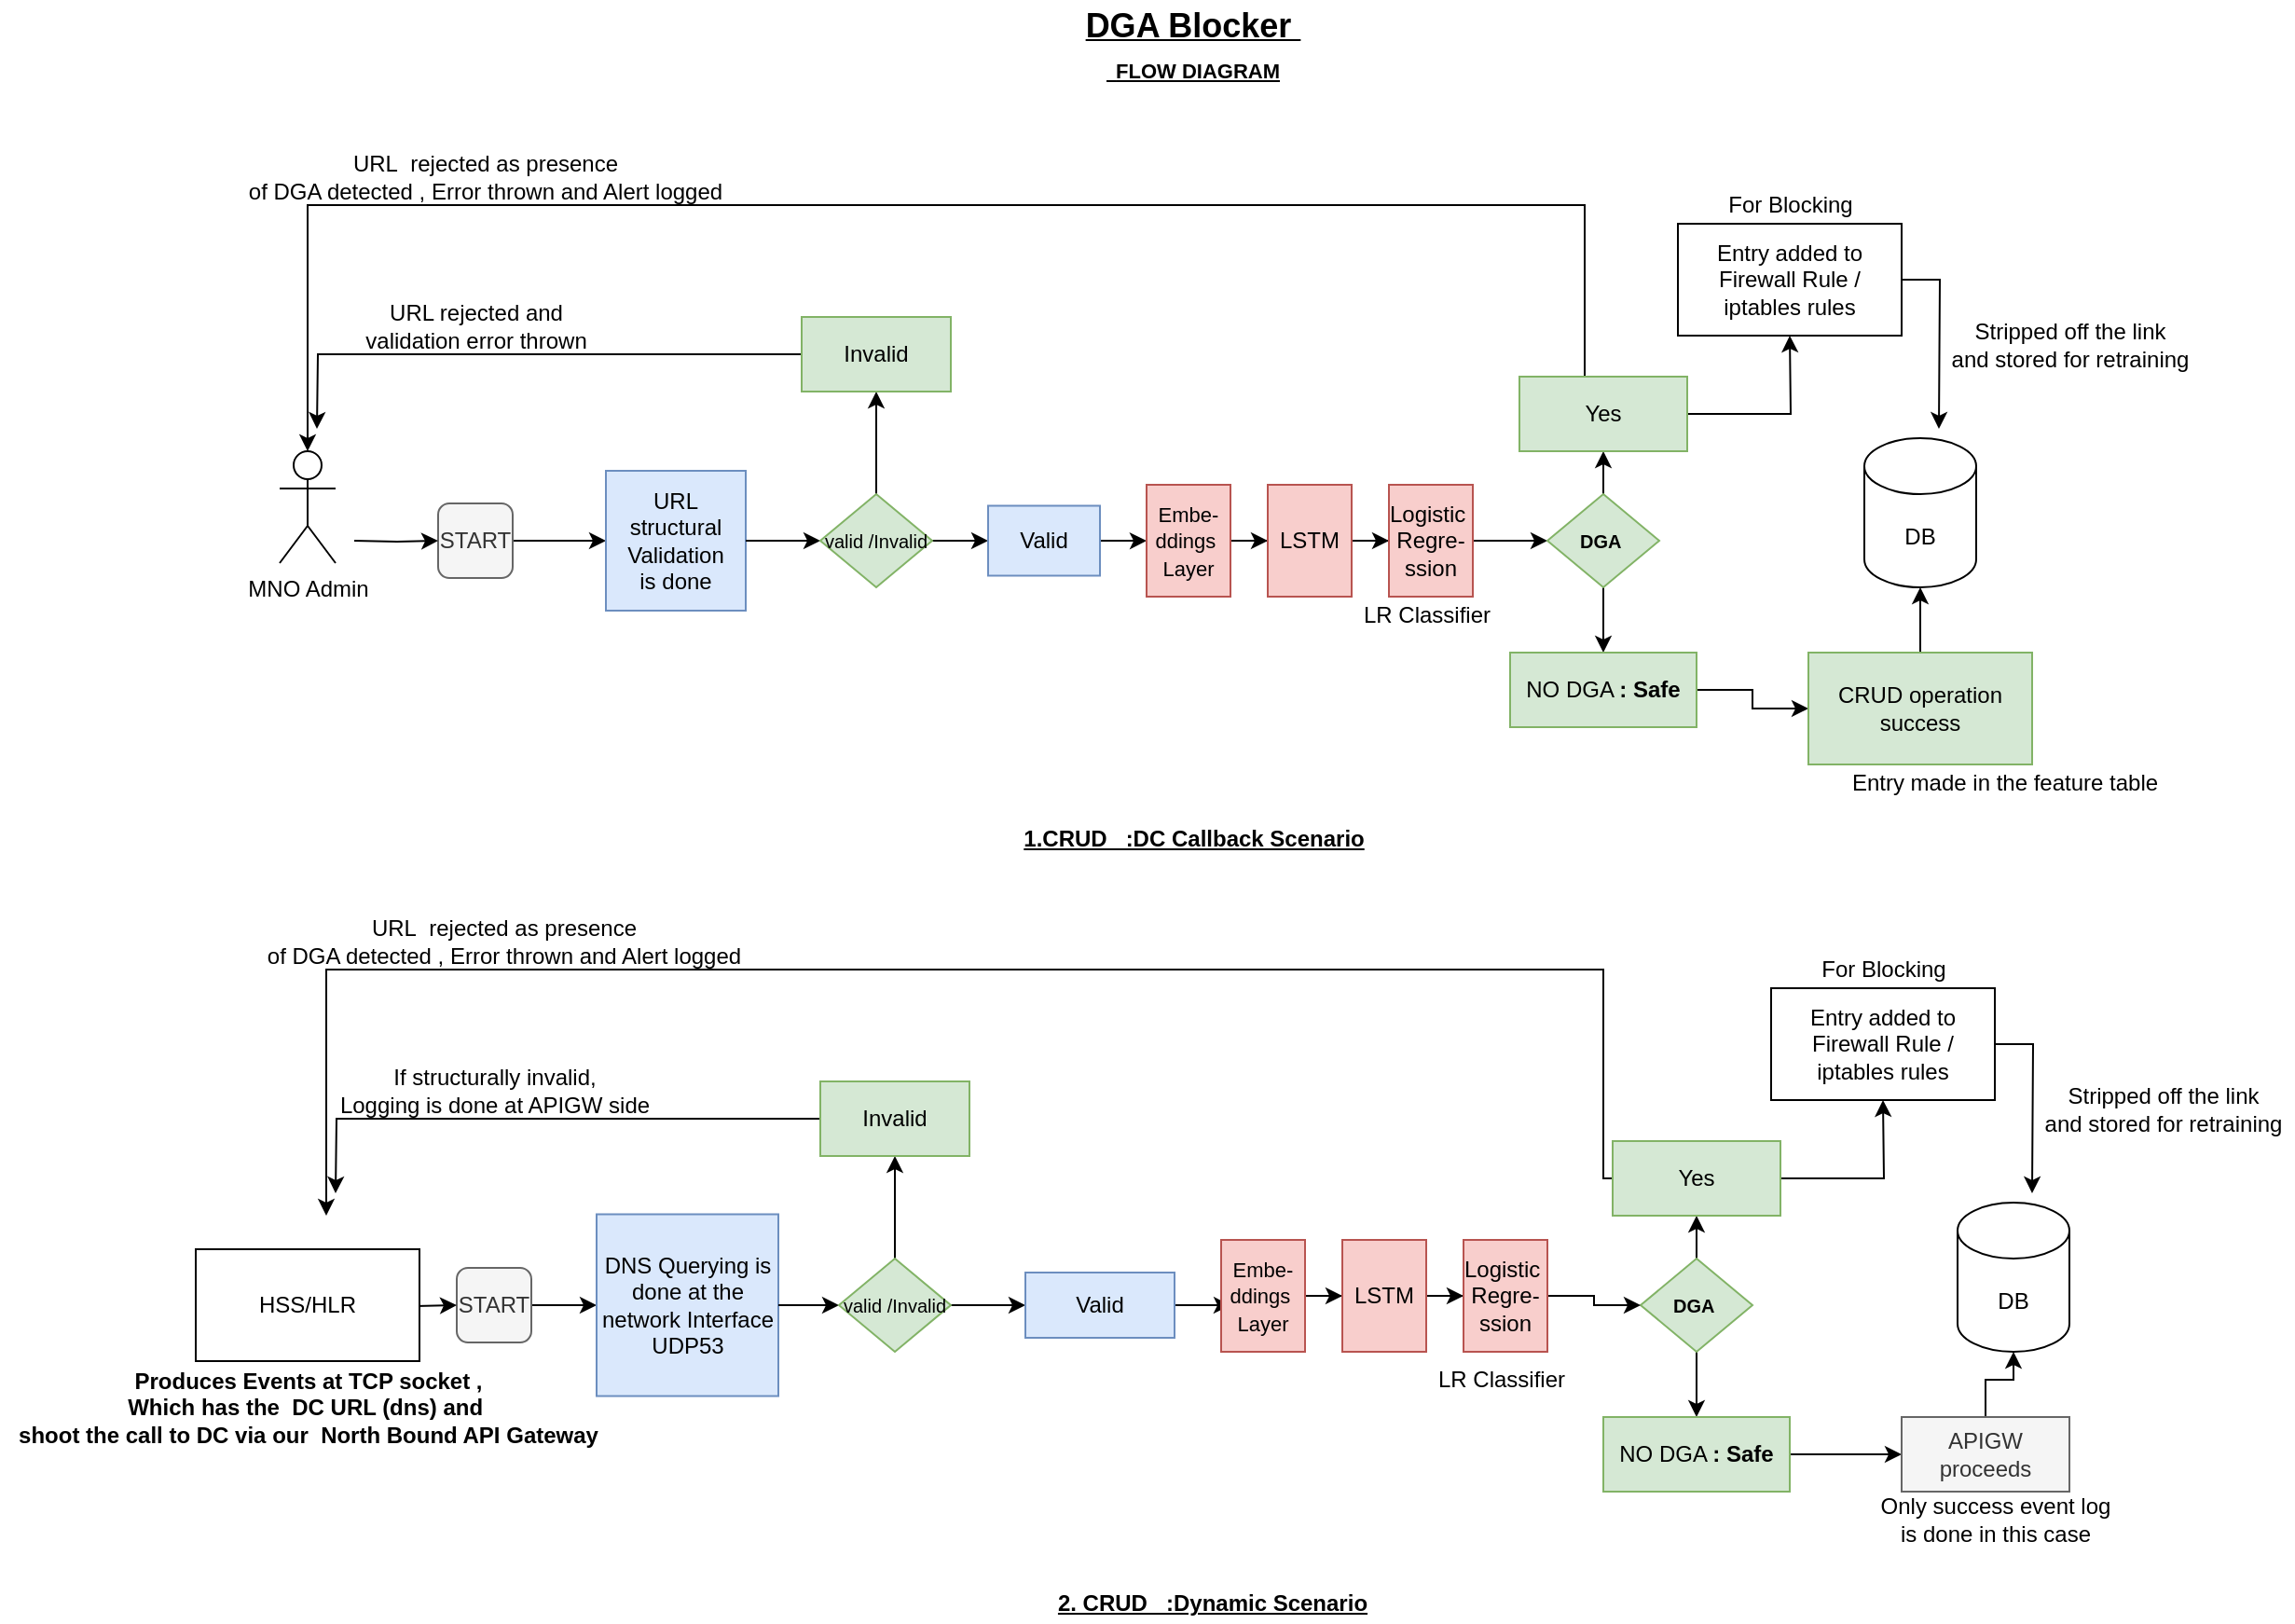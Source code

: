 <mxfile version="14.7.7" type="github">
  <diagram id="XmYXb6q1sJxBOcwfVzE4" name="Page-1">
    <mxGraphModel dx="2230" dy="753" grid="1" gridSize="10" guides="1" tooltips="1" connect="1" arrows="1" fold="1" page="1" pageScale="1" pageWidth="850" pageHeight="1100" math="0" shadow="0">
      <root>
        <mxCell id="0" />
        <mxCell id="1" parent="0" />
        <mxCell id="FBqpnrmvN5RfIPoNUzqK-1" value="&lt;b&gt;&lt;u&gt;&lt;span style=&quot;font-size: 18px&quot;&gt;DGA Blocker&amp;nbsp;&lt;/span&gt;&lt;br&gt;&lt;span style=&quot;font-size: 18px&quot;&gt;&amp;nbsp;&lt;/span&gt;&lt;font style=&quot;font-size: 11px&quot;&gt;FLOW DIAGRAM&lt;/font&gt;&lt;/u&gt;&lt;/b&gt;" style="text;html=1;strokeColor=none;fillColor=none;align=center;verticalAlign=middle;whiteSpace=wrap;rounded=0;" parent="1" vertex="1">
          <mxGeometry x="200" y="80" width="340" height="50" as="geometry" />
        </mxCell>
        <mxCell id="FBqpnrmvN5RfIPoNUzqK-28" style="edgeStyle=orthogonalEdgeStyle;rounded=0;orthogonalLoop=1;jettySize=auto;html=1;" parent="1" source="FBqpnrmvN5RfIPoNUzqK-2" target="FBqpnrmvN5RfIPoNUzqK-4" edge="1">
          <mxGeometry relative="1" as="geometry" />
        </mxCell>
        <mxCell id="FBqpnrmvN5RfIPoNUzqK-2" value="START" style="rounded=1;whiteSpace=wrap;html=1;fillColor=#f5f5f5;strokeColor=#666666;fontColor=#333333;" parent="1" vertex="1">
          <mxGeometry x="-35" y="350" width="40" height="40" as="geometry" />
        </mxCell>
        <mxCell id="FBqpnrmvN5RfIPoNUzqK-4" value="URL structural Validation&lt;br&gt;is done" style="whiteSpace=wrap;html=1;aspect=fixed;fillColor=#dae8fc;strokeColor=#6c8ebf;" parent="1" vertex="1">
          <mxGeometry x="55" y="332.5" width="75" height="75" as="geometry" />
        </mxCell>
        <mxCell id="Kyf35Kcozfyy5u9kXsoH-28" value="" style="edgeStyle=orthogonalEdgeStyle;rounded=0;orthogonalLoop=1;jettySize=auto;html=1;" parent="1" target="FBqpnrmvN5RfIPoNUzqK-2" edge="1">
          <mxGeometry relative="1" as="geometry">
            <mxPoint x="-80" y="370" as="sourcePoint" />
          </mxGeometry>
        </mxCell>
        <mxCell id="XKVxcPI2Sy27h-jT-PUb-154" value="" style="edgeStyle=orthogonalEdgeStyle;rounded=0;orthogonalLoop=1;jettySize=auto;html=1;exitX=1;exitY=0.5;exitDx=0;exitDy=0;" parent="1" source="FBqpnrmvN5RfIPoNUzqK-4" target="XKVxcPI2Sy27h-jT-PUb-153" edge="1">
          <mxGeometry relative="1" as="geometry" />
        </mxCell>
        <mxCell id="woVOYEoxqtmm7x9cwBOy-6" value="" style="edgeStyle=orthogonalEdgeStyle;rounded=0;orthogonalLoop=1;jettySize=auto;html=1;" parent="1" source="XKVxcPI2Sy27h-jT-PUb-153" target="woVOYEoxqtmm7x9cwBOy-5" edge="1">
          <mxGeometry relative="1" as="geometry" />
        </mxCell>
        <mxCell id="woVOYEoxqtmm7x9cwBOy-10" value="" style="edgeStyle=orthogonalEdgeStyle;rounded=0;orthogonalLoop=1;jettySize=auto;html=1;" parent="1" source="XKVxcPI2Sy27h-jT-PUb-153" target="woVOYEoxqtmm7x9cwBOy-9" edge="1">
          <mxGeometry relative="1" as="geometry" />
        </mxCell>
        <mxCell id="XKVxcPI2Sy27h-jT-PUb-153" value="&lt;span style=&quot;font-size: 10px&quot;&gt;valid /Invalid&lt;/span&gt;" style="rhombus;whiteSpace=wrap;html=1;fillColor=#d5e8d4;strokeColor=#82b366;" parent="1" vertex="1">
          <mxGeometry x="170" y="345" width="60" height="50" as="geometry" />
        </mxCell>
        <mxCell id="woVOYEoxqtmm7x9cwBOy-2" value="MNO Admin" style="shape=umlActor;verticalLabelPosition=bottom;verticalAlign=top;html=1;outlineConnect=0;" parent="1" vertex="1">
          <mxGeometry x="-120" y="322" width="30" height="60" as="geometry" />
        </mxCell>
        <mxCell id="woVOYEoxqtmm7x9cwBOy-7" style="edgeStyle=orthogonalEdgeStyle;rounded=0;orthogonalLoop=1;jettySize=auto;html=1;" parent="1" source="woVOYEoxqtmm7x9cwBOy-5" edge="1">
          <mxGeometry relative="1" as="geometry">
            <mxPoint x="-100" y="310" as="targetPoint" />
          </mxGeometry>
        </mxCell>
        <mxCell id="woVOYEoxqtmm7x9cwBOy-5" value="Invalid" style="whiteSpace=wrap;html=1;strokeColor=#82b366;fillColor=#d5e8d4;" parent="1" vertex="1">
          <mxGeometry x="160" y="250" width="80" height="40" as="geometry" />
        </mxCell>
        <mxCell id="woVOYEoxqtmm7x9cwBOy-8" value="URL rejected and &lt;br&gt;validation error thrown" style="text;html=1;align=center;verticalAlign=middle;resizable=0;points=[];autosize=1;strokeColor=none;" parent="1" vertex="1">
          <mxGeometry x="-80" y="240" width="130" height="30" as="geometry" />
        </mxCell>
        <mxCell id="R2pqtOluTCE_PIVTaJCl-3" value="" style="edgeStyle=orthogonalEdgeStyle;rounded=0;orthogonalLoop=1;jettySize=auto;html=1;" edge="1" parent="1" source="woVOYEoxqtmm7x9cwBOy-9" target="R2pqtOluTCE_PIVTaJCl-1">
          <mxGeometry relative="1" as="geometry" />
        </mxCell>
        <mxCell id="woVOYEoxqtmm7x9cwBOy-9" value="Valid" style="whiteSpace=wrap;html=1;strokeColor=#6c8ebf;fillColor=#dae8fc;" parent="1" vertex="1">
          <mxGeometry x="260" y="351.25" width="60" height="37.5" as="geometry" />
        </mxCell>
        <mxCell id="woVOYEoxqtmm7x9cwBOy-15" value="" style="edgeStyle=orthogonalEdgeStyle;rounded=0;orthogonalLoop=1;jettySize=auto;html=1;exitX=1;exitY=0.5;exitDx=0;exitDy=0;" parent="1" source="R2pqtOluTCE_PIVTaJCl-6" target="woVOYEoxqtmm7x9cwBOy-14" edge="1">
          <mxGeometry relative="1" as="geometry">
            <mxPoint x="565" y="370.1" as="sourcePoint" />
          </mxGeometry>
        </mxCell>
        <mxCell id="woVOYEoxqtmm7x9cwBOy-13" value="&lt;b&gt;&lt;u&gt;1.CRUD&amp;nbsp; &amp;nbsp;:DC Callback Scenario&lt;/u&gt;&lt;/b&gt;" style="text;html=1;align=center;verticalAlign=middle;resizable=0;points=[];autosize=1;strokeColor=none;" parent="1" vertex="1">
          <mxGeometry x="270" y="520" width="200" height="20" as="geometry" />
        </mxCell>
        <mxCell id="woVOYEoxqtmm7x9cwBOy-17" value="" style="edgeStyle=orthogonalEdgeStyle;rounded=0;orthogonalLoop=1;jettySize=auto;html=1;" parent="1" source="woVOYEoxqtmm7x9cwBOy-14" target="woVOYEoxqtmm7x9cwBOy-16" edge="1">
          <mxGeometry relative="1" as="geometry" />
        </mxCell>
        <mxCell id="woVOYEoxqtmm7x9cwBOy-21" value="" style="edgeStyle=orthogonalEdgeStyle;rounded=0;orthogonalLoop=1;jettySize=auto;html=1;" parent="1" source="woVOYEoxqtmm7x9cwBOy-14" target="woVOYEoxqtmm7x9cwBOy-20" edge="1">
          <mxGeometry relative="1" as="geometry" />
        </mxCell>
        <mxCell id="woVOYEoxqtmm7x9cwBOy-14" value="&lt;span style=&quot;font-size: 10px&quot;&gt;&lt;b&gt;DGA&amp;nbsp;&lt;/b&gt;&lt;/span&gt;" style="rhombus;whiteSpace=wrap;html=1;fillColor=#d5e8d4;strokeColor=#82b366;" parent="1" vertex="1">
          <mxGeometry x="560" y="345" width="60" height="50" as="geometry" />
        </mxCell>
        <mxCell id="woVOYEoxqtmm7x9cwBOy-18" style="edgeStyle=orthogonalEdgeStyle;rounded=0;orthogonalLoop=1;jettySize=auto;html=1;" parent="1" source="woVOYEoxqtmm7x9cwBOy-16" target="woVOYEoxqtmm7x9cwBOy-2" edge="1">
          <mxGeometry relative="1" as="geometry">
            <Array as="points">
              <mxPoint x="580" y="190" />
              <mxPoint x="-105" y="190" />
            </Array>
          </mxGeometry>
        </mxCell>
        <mxCell id="woVOYEoxqtmm7x9cwBOy-27" value="" style="edgeStyle=orthogonalEdgeStyle;rounded=0;orthogonalLoop=1;jettySize=auto;html=1;" parent="1" source="woVOYEoxqtmm7x9cwBOy-16" edge="1">
          <mxGeometry relative="1" as="geometry">
            <mxPoint x="690" y="260" as="targetPoint" />
          </mxGeometry>
        </mxCell>
        <mxCell id="woVOYEoxqtmm7x9cwBOy-16" value="Yes" style="whiteSpace=wrap;html=1;strokeColor=#82b366;fillColor=#d5e8d4;" parent="1" vertex="1">
          <mxGeometry x="545" y="282" width="90" height="40" as="geometry" />
        </mxCell>
        <mxCell id="woVOYEoxqtmm7x9cwBOy-19" value="URL&amp;nbsp; rejected as presence &lt;br&gt;of DGA detected , Error thrown and Alert logged" style="text;html=1;align=center;verticalAlign=middle;resizable=0;points=[];autosize=1;strokeColor=none;" parent="1" vertex="1">
          <mxGeometry x="-145" y="160" width="270" height="30" as="geometry" />
        </mxCell>
        <mxCell id="woVOYEoxqtmm7x9cwBOy-24" value="" style="edgeStyle=orthogonalEdgeStyle;rounded=0;orthogonalLoop=1;jettySize=auto;html=1;" parent="1" source="woVOYEoxqtmm7x9cwBOy-20" target="woVOYEoxqtmm7x9cwBOy-23" edge="1">
          <mxGeometry relative="1" as="geometry" />
        </mxCell>
        <mxCell id="woVOYEoxqtmm7x9cwBOy-20" value="NO DGA &lt;b&gt;: Safe&lt;/b&gt;" style="whiteSpace=wrap;html=1;strokeColor=#82b366;fillColor=#d5e8d4;" parent="1" vertex="1">
          <mxGeometry x="540" y="430" width="100" height="40" as="geometry" />
        </mxCell>
        <mxCell id="woVOYEoxqtmm7x9cwBOy-22" value="DB" style="shape=cylinder3;whiteSpace=wrap;html=1;boundedLbl=1;backgroundOutline=1;size=15;" parent="1" vertex="1">
          <mxGeometry x="730" y="315" width="60" height="80" as="geometry" />
        </mxCell>
        <mxCell id="woVOYEoxqtmm7x9cwBOy-25" value="" style="edgeStyle=orthogonalEdgeStyle;rounded=0;orthogonalLoop=1;jettySize=auto;html=1;" parent="1" source="woVOYEoxqtmm7x9cwBOy-23" target="woVOYEoxqtmm7x9cwBOy-22" edge="1">
          <mxGeometry relative="1" as="geometry" />
        </mxCell>
        <mxCell id="woVOYEoxqtmm7x9cwBOy-23" value="CRUD operation success" style="whiteSpace=wrap;html=1;strokeColor=#82b366;fillColor=#d5e8d4;" parent="1" vertex="1">
          <mxGeometry x="700" y="430" width="120" height="60" as="geometry" />
        </mxCell>
        <mxCell id="woVOYEoxqtmm7x9cwBOy-26" value="Entry made in the feature table" style="text;html=1;align=center;verticalAlign=middle;resizable=0;points=[];autosize=1;strokeColor=none;" parent="1" vertex="1">
          <mxGeometry x="715" y="490" width="180" height="20" as="geometry" />
        </mxCell>
        <mxCell id="woVOYEoxqtmm7x9cwBOy-29" style="edgeStyle=orthogonalEdgeStyle;rounded=0;orthogonalLoop=1;jettySize=auto;html=1;" parent="1" source="woVOYEoxqtmm7x9cwBOy-28" edge="1">
          <mxGeometry relative="1" as="geometry">
            <mxPoint x="770" y="310" as="targetPoint" />
          </mxGeometry>
        </mxCell>
        <mxCell id="woVOYEoxqtmm7x9cwBOy-28" value="Entry added to Firewall Rule / iptables rules" style="whiteSpace=wrap;html=1;" parent="1" vertex="1">
          <mxGeometry x="630" y="200" width="120" height="60" as="geometry" />
        </mxCell>
        <mxCell id="woVOYEoxqtmm7x9cwBOy-30" value="Stripped off the link &lt;br&gt;and stored for retraining" style="text;html=1;align=center;verticalAlign=middle;resizable=0;points=[];autosize=1;strokeColor=none;" parent="1" vertex="1">
          <mxGeometry x="770" y="250" width="140" height="30" as="geometry" />
        </mxCell>
        <mxCell id="woVOYEoxqtmm7x9cwBOy-31" style="edgeStyle=orthogonalEdgeStyle;rounded=0;orthogonalLoop=1;jettySize=auto;html=1;" parent="1" source="woVOYEoxqtmm7x9cwBOy-32" target="woVOYEoxqtmm7x9cwBOy-33" edge="1">
          <mxGeometry relative="1" as="geometry" />
        </mxCell>
        <mxCell id="woVOYEoxqtmm7x9cwBOy-32" value="START" style="rounded=1;whiteSpace=wrap;html=1;fillColor=#f5f5f5;strokeColor=#666666;fontColor=#333333;" parent="1" vertex="1">
          <mxGeometry x="-25" y="760" width="40" height="40" as="geometry" />
        </mxCell>
        <mxCell id="woVOYEoxqtmm7x9cwBOy-33" value="DNS Querying is done at the network Interface UDP53" style="whiteSpace=wrap;html=1;aspect=fixed;fillColor=#dae8fc;strokeColor=#6c8ebf;" parent="1" vertex="1">
          <mxGeometry x="50" y="731.25" width="97.5" height="97.5" as="geometry" />
        </mxCell>
        <mxCell id="woVOYEoxqtmm7x9cwBOy-34" value="" style="edgeStyle=orthogonalEdgeStyle;rounded=0;orthogonalLoop=1;jettySize=auto;html=1;" parent="1" target="woVOYEoxqtmm7x9cwBOy-32" edge="1">
          <mxGeometry relative="1" as="geometry">
            <mxPoint x="-70" y="780" as="sourcePoint" />
          </mxGeometry>
        </mxCell>
        <mxCell id="woVOYEoxqtmm7x9cwBOy-35" value="" style="edgeStyle=orthogonalEdgeStyle;rounded=0;orthogonalLoop=1;jettySize=auto;html=1;exitX=1;exitY=0.5;exitDx=0;exitDy=0;" parent="1" source="woVOYEoxqtmm7x9cwBOy-33" target="woVOYEoxqtmm7x9cwBOy-38" edge="1">
          <mxGeometry relative="1" as="geometry" />
        </mxCell>
        <mxCell id="woVOYEoxqtmm7x9cwBOy-36" value="" style="edgeStyle=orthogonalEdgeStyle;rounded=0;orthogonalLoop=1;jettySize=auto;html=1;" parent="1" source="woVOYEoxqtmm7x9cwBOy-38" target="woVOYEoxqtmm7x9cwBOy-41" edge="1">
          <mxGeometry relative="1" as="geometry" />
        </mxCell>
        <mxCell id="woVOYEoxqtmm7x9cwBOy-37" value="" style="edgeStyle=orthogonalEdgeStyle;rounded=0;orthogonalLoop=1;jettySize=auto;html=1;" parent="1" source="woVOYEoxqtmm7x9cwBOy-38" target="woVOYEoxqtmm7x9cwBOy-44" edge="1">
          <mxGeometry relative="1" as="geometry" />
        </mxCell>
        <mxCell id="woVOYEoxqtmm7x9cwBOy-38" value="&lt;span style=&quot;font-size: 10px&quot;&gt;valid /Invalid&lt;/span&gt;" style="rhombus;whiteSpace=wrap;html=1;fillColor=#d5e8d4;strokeColor=#82b366;" parent="1" vertex="1">
          <mxGeometry x="180" y="755" width="60" height="50" as="geometry" />
        </mxCell>
        <mxCell id="woVOYEoxqtmm7x9cwBOy-40" style="edgeStyle=orthogonalEdgeStyle;rounded=0;orthogonalLoop=1;jettySize=auto;html=1;" parent="1" source="woVOYEoxqtmm7x9cwBOy-41" edge="1">
          <mxGeometry relative="1" as="geometry">
            <mxPoint x="-90" y="720" as="targetPoint" />
          </mxGeometry>
        </mxCell>
        <mxCell id="woVOYEoxqtmm7x9cwBOy-41" value="Invalid" style="whiteSpace=wrap;html=1;strokeColor=#82b366;fillColor=#d5e8d4;" parent="1" vertex="1">
          <mxGeometry x="170" y="660" width="80" height="40" as="geometry" />
        </mxCell>
        <mxCell id="woVOYEoxqtmm7x9cwBOy-42" value="If structurally invalid, &lt;br&gt;Logging is done at APIGW side" style="text;html=1;align=center;verticalAlign=middle;resizable=0;points=[];autosize=1;strokeColor=none;" parent="1" vertex="1">
          <mxGeometry x="-95" y="650" width="180" height="30" as="geometry" />
        </mxCell>
        <mxCell id="woVOYEoxqtmm7x9cwBOy-43" value="" style="edgeStyle=orthogonalEdgeStyle;rounded=0;orthogonalLoop=1;jettySize=auto;html=1;" parent="1" source="woVOYEoxqtmm7x9cwBOy-44" edge="1">
          <mxGeometry relative="1" as="geometry">
            <mxPoint x="390" y="780.1" as="targetPoint" />
          </mxGeometry>
        </mxCell>
        <mxCell id="woVOYEoxqtmm7x9cwBOy-44" value="Valid" style="whiteSpace=wrap;html=1;strokeColor=#6c8ebf;fillColor=#dae8fc;" parent="1" vertex="1">
          <mxGeometry x="280" y="762.5" width="80" height="35" as="geometry" />
        </mxCell>
        <mxCell id="woVOYEoxqtmm7x9cwBOy-47" value="&lt;b&gt;&lt;u&gt;2. CRUD&amp;nbsp; &amp;nbsp;:Dynamic Scenario&lt;/u&gt;&lt;/b&gt;" style="text;html=1;align=center;verticalAlign=middle;resizable=0;points=[];autosize=1;strokeColor=none;" parent="1" vertex="1">
          <mxGeometry x="290" y="930" width="180" height="20" as="geometry" />
        </mxCell>
        <mxCell id="woVOYEoxqtmm7x9cwBOy-48" value="" style="edgeStyle=orthogonalEdgeStyle;rounded=0;orthogonalLoop=1;jettySize=auto;html=1;" parent="1" source="woVOYEoxqtmm7x9cwBOy-50" target="woVOYEoxqtmm7x9cwBOy-53" edge="1">
          <mxGeometry relative="1" as="geometry" />
        </mxCell>
        <mxCell id="woVOYEoxqtmm7x9cwBOy-49" value="" style="edgeStyle=orthogonalEdgeStyle;rounded=0;orthogonalLoop=1;jettySize=auto;html=1;" parent="1" source="woVOYEoxqtmm7x9cwBOy-50" target="woVOYEoxqtmm7x9cwBOy-56" edge="1">
          <mxGeometry relative="1" as="geometry" />
        </mxCell>
        <mxCell id="woVOYEoxqtmm7x9cwBOy-50" value="&lt;span style=&quot;font-size: 10px&quot;&gt;&lt;b&gt;DGA&amp;nbsp;&lt;/b&gt;&lt;/span&gt;" style="rhombus;whiteSpace=wrap;html=1;fillColor=#d5e8d4;strokeColor=#82b366;" parent="1" vertex="1">
          <mxGeometry x="610" y="755" width="60" height="50" as="geometry" />
        </mxCell>
        <mxCell id="woVOYEoxqtmm7x9cwBOy-51" style="edgeStyle=orthogonalEdgeStyle;rounded=0;orthogonalLoop=1;jettySize=auto;html=1;" parent="1" source="woVOYEoxqtmm7x9cwBOy-53" edge="1">
          <mxGeometry relative="1" as="geometry">
            <Array as="points">
              <mxPoint x="590" y="600" />
              <mxPoint x="-95" y="600" />
            </Array>
            <mxPoint x="-95" y="732" as="targetPoint" />
          </mxGeometry>
        </mxCell>
        <mxCell id="woVOYEoxqtmm7x9cwBOy-52" value="" style="edgeStyle=orthogonalEdgeStyle;rounded=0;orthogonalLoop=1;jettySize=auto;html=1;" parent="1" source="woVOYEoxqtmm7x9cwBOy-53" edge="1">
          <mxGeometry relative="1" as="geometry">
            <mxPoint x="740" y="670" as="targetPoint" />
          </mxGeometry>
        </mxCell>
        <mxCell id="woVOYEoxqtmm7x9cwBOy-53" value="Yes" style="whiteSpace=wrap;html=1;strokeColor=#82b366;fillColor=#d5e8d4;" parent="1" vertex="1">
          <mxGeometry x="595" y="692" width="90" height="40" as="geometry" />
        </mxCell>
        <mxCell id="woVOYEoxqtmm7x9cwBOy-54" value="URL&amp;nbsp; rejected as presence &lt;br&gt;of DGA detected , Error thrown and Alert logged" style="text;html=1;align=center;verticalAlign=middle;resizable=0;points=[];autosize=1;strokeColor=none;" parent="1" vertex="1">
          <mxGeometry x="-135" y="570" width="270" height="30" as="geometry" />
        </mxCell>
        <mxCell id="woVOYEoxqtmm7x9cwBOy-55" value="" style="edgeStyle=orthogonalEdgeStyle;rounded=0;orthogonalLoop=1;jettySize=auto;html=1;" parent="1" source="woVOYEoxqtmm7x9cwBOy-56" target="woVOYEoxqtmm7x9cwBOy-59" edge="1">
          <mxGeometry relative="1" as="geometry" />
        </mxCell>
        <mxCell id="woVOYEoxqtmm7x9cwBOy-56" value="NO DGA &lt;b&gt;: Safe&lt;/b&gt;" style="whiteSpace=wrap;html=1;strokeColor=#82b366;fillColor=#d5e8d4;" parent="1" vertex="1">
          <mxGeometry x="590" y="840" width="100" height="40" as="geometry" />
        </mxCell>
        <mxCell id="woVOYEoxqtmm7x9cwBOy-57" value="DB" style="shape=cylinder3;whiteSpace=wrap;html=1;boundedLbl=1;backgroundOutline=1;size=15;" parent="1" vertex="1">
          <mxGeometry x="780" y="725" width="60" height="80" as="geometry" />
        </mxCell>
        <mxCell id="woVOYEoxqtmm7x9cwBOy-58" value="" style="edgeStyle=orthogonalEdgeStyle;rounded=0;orthogonalLoop=1;jettySize=auto;html=1;" parent="1" source="woVOYEoxqtmm7x9cwBOy-59" target="woVOYEoxqtmm7x9cwBOy-57" edge="1">
          <mxGeometry relative="1" as="geometry" />
        </mxCell>
        <mxCell id="woVOYEoxqtmm7x9cwBOy-59" value="APIGW proceeds" style="whiteSpace=wrap;html=1;fillColor=#f5f5f5;strokeColor=#666666;fontColor=#333333;" parent="1" vertex="1">
          <mxGeometry x="750" y="840" width="90" height="40" as="geometry" />
        </mxCell>
        <mxCell id="woVOYEoxqtmm7x9cwBOy-61" style="edgeStyle=orthogonalEdgeStyle;rounded=0;orthogonalLoop=1;jettySize=auto;html=1;" parent="1" source="woVOYEoxqtmm7x9cwBOy-62" edge="1">
          <mxGeometry relative="1" as="geometry">
            <mxPoint x="820" y="720" as="targetPoint" />
          </mxGeometry>
        </mxCell>
        <mxCell id="woVOYEoxqtmm7x9cwBOy-62" value="Entry added to Firewall Rule / iptables rules" style="whiteSpace=wrap;html=1;" parent="1" vertex="1">
          <mxGeometry x="680" y="610" width="120" height="60" as="geometry" />
        </mxCell>
        <mxCell id="woVOYEoxqtmm7x9cwBOy-63" value="Stripped off the link &lt;br&gt;and stored for retraining" style="text;html=1;align=center;verticalAlign=middle;resizable=0;points=[];autosize=1;strokeColor=none;" parent="1" vertex="1">
          <mxGeometry x="820" y="660" width="140" height="30" as="geometry" />
        </mxCell>
        <mxCell id="woVOYEoxqtmm7x9cwBOy-64" value="HSS/HLR" style="rounded=0;whiteSpace=wrap;html=1;" parent="1" vertex="1">
          <mxGeometry x="-165" y="750" width="120" height="60" as="geometry" />
        </mxCell>
        <mxCell id="woVOYEoxqtmm7x9cwBOy-65" value="&lt;b&gt;Produces Events at TCP socket ,&lt;br&gt;Which has the&amp;nbsp; DC URL (dns) and&amp;nbsp;&lt;br&gt;shoot the call to DC via our&amp;nbsp; North Bound API Gateway&lt;br&gt;&lt;/b&gt;" style="text;html=1;align=center;verticalAlign=middle;resizable=0;points=[];autosize=1;strokeColor=none;" parent="1" vertex="1">
          <mxGeometry x="-270" y="810" width="330" height="50" as="geometry" />
        </mxCell>
        <mxCell id="woVOYEoxqtmm7x9cwBOy-66" value="Only success event log &lt;br&gt;is done in this case" style="text;html=1;align=center;verticalAlign=middle;resizable=0;points=[];autosize=1;strokeColor=none;" parent="1" vertex="1">
          <mxGeometry x="730" y="880" width="140" height="30" as="geometry" />
        </mxCell>
        <mxCell id="woVOYEoxqtmm7x9cwBOy-67" value="For Blocking" style="text;html=1;align=center;verticalAlign=middle;resizable=0;points=[];autosize=1;strokeColor=none;" parent="1" vertex="1">
          <mxGeometry x="700" y="590" width="80" height="20" as="geometry" />
        </mxCell>
        <mxCell id="woVOYEoxqtmm7x9cwBOy-68" value="For Blocking" style="text;html=1;align=center;verticalAlign=middle;resizable=0;points=[];autosize=1;strokeColor=none;" parent="1" vertex="1">
          <mxGeometry x="650" y="180" width="80" height="20" as="geometry" />
        </mxCell>
        <mxCell id="R2pqtOluTCE_PIVTaJCl-5" value="" style="edgeStyle=orthogonalEdgeStyle;rounded=0;orthogonalLoop=1;jettySize=auto;html=1;" edge="1" parent="1" source="R2pqtOluTCE_PIVTaJCl-1" target="R2pqtOluTCE_PIVTaJCl-4">
          <mxGeometry relative="1" as="geometry" />
        </mxCell>
        <mxCell id="R2pqtOluTCE_PIVTaJCl-1" value="&lt;font style=&quot;font-size: 11px&quot;&gt;Embe-&lt;br&gt;ddings&amp;nbsp;&lt;br&gt;Layer&lt;/font&gt;" style="rounded=0;whiteSpace=wrap;html=1;fillColor=#f8cecc;strokeColor=#b85450;" vertex="1" parent="1">
          <mxGeometry x="345" y="340" width="45" height="60" as="geometry" />
        </mxCell>
        <mxCell id="R2pqtOluTCE_PIVTaJCl-7" value="" style="edgeStyle=orthogonalEdgeStyle;rounded=0;orthogonalLoop=1;jettySize=auto;html=1;" edge="1" parent="1" source="R2pqtOluTCE_PIVTaJCl-4" target="R2pqtOluTCE_PIVTaJCl-6">
          <mxGeometry relative="1" as="geometry" />
        </mxCell>
        <mxCell id="R2pqtOluTCE_PIVTaJCl-4" value="LSTM" style="rounded=0;whiteSpace=wrap;html=1;fillColor=#f8cecc;strokeColor=#b85450;" vertex="1" parent="1">
          <mxGeometry x="410" y="340" width="45" height="60" as="geometry" />
        </mxCell>
        <mxCell id="R2pqtOluTCE_PIVTaJCl-6" value="Logistic&amp;nbsp;&lt;br&gt;Regre-ssion" style="rounded=0;whiteSpace=wrap;html=1;fillColor=#f8cecc;strokeColor=#b85450;" vertex="1" parent="1">
          <mxGeometry x="475" y="340" width="45" height="60" as="geometry" />
        </mxCell>
        <mxCell id="R2pqtOluTCE_PIVTaJCl-8" value="LR Classifier" style="text;html=1;align=center;verticalAlign=middle;resizable=0;points=[];autosize=1;strokeColor=none;" vertex="1" parent="1">
          <mxGeometry x="455" y="400" width="80" height="20" as="geometry" />
        </mxCell>
        <mxCell id="R2pqtOluTCE_PIVTaJCl-10" value="" style="edgeStyle=orthogonalEdgeStyle;rounded=0;orthogonalLoop=1;jettySize=auto;html=1;" edge="1" parent="1" source="R2pqtOluTCE_PIVTaJCl-11" target="R2pqtOluTCE_PIVTaJCl-13">
          <mxGeometry relative="1" as="geometry" />
        </mxCell>
        <mxCell id="R2pqtOluTCE_PIVTaJCl-11" value="&lt;font style=&quot;font-size: 11px&quot;&gt;Embe-&lt;br&gt;ddings&amp;nbsp;&lt;br&gt;Layer&lt;/font&gt;" style="rounded=0;whiteSpace=wrap;html=1;fillColor=#f8cecc;strokeColor=#b85450;" vertex="1" parent="1">
          <mxGeometry x="385" y="745" width="45" height="60" as="geometry" />
        </mxCell>
        <mxCell id="R2pqtOluTCE_PIVTaJCl-16" value="" style="edgeStyle=orthogonalEdgeStyle;rounded=0;orthogonalLoop=1;jettySize=auto;html=1;" edge="1" parent="1" source="R2pqtOluTCE_PIVTaJCl-13" target="R2pqtOluTCE_PIVTaJCl-14">
          <mxGeometry relative="1" as="geometry" />
        </mxCell>
        <mxCell id="R2pqtOluTCE_PIVTaJCl-13" value="LSTM" style="rounded=0;whiteSpace=wrap;html=1;fillColor=#f8cecc;strokeColor=#b85450;" vertex="1" parent="1">
          <mxGeometry x="450" y="745" width="45" height="60" as="geometry" />
        </mxCell>
        <mxCell id="R2pqtOluTCE_PIVTaJCl-17" value="" style="edgeStyle=orthogonalEdgeStyle;rounded=0;orthogonalLoop=1;jettySize=auto;html=1;" edge="1" parent="1" source="R2pqtOluTCE_PIVTaJCl-14" target="woVOYEoxqtmm7x9cwBOy-50">
          <mxGeometry relative="1" as="geometry" />
        </mxCell>
        <mxCell id="R2pqtOluTCE_PIVTaJCl-14" value="Logistic&amp;nbsp;&lt;br&gt;Regre-ssion" style="rounded=0;whiteSpace=wrap;html=1;fillColor=#f8cecc;strokeColor=#b85450;" vertex="1" parent="1">
          <mxGeometry x="515" y="745" width="45" height="60" as="geometry" />
        </mxCell>
        <mxCell id="R2pqtOluTCE_PIVTaJCl-18" value="LR Classifier" style="text;html=1;align=center;verticalAlign=middle;resizable=0;points=[];autosize=1;strokeColor=none;" vertex="1" parent="1">
          <mxGeometry x="495" y="810" width="80" height="20" as="geometry" />
        </mxCell>
      </root>
    </mxGraphModel>
  </diagram>
</mxfile>
